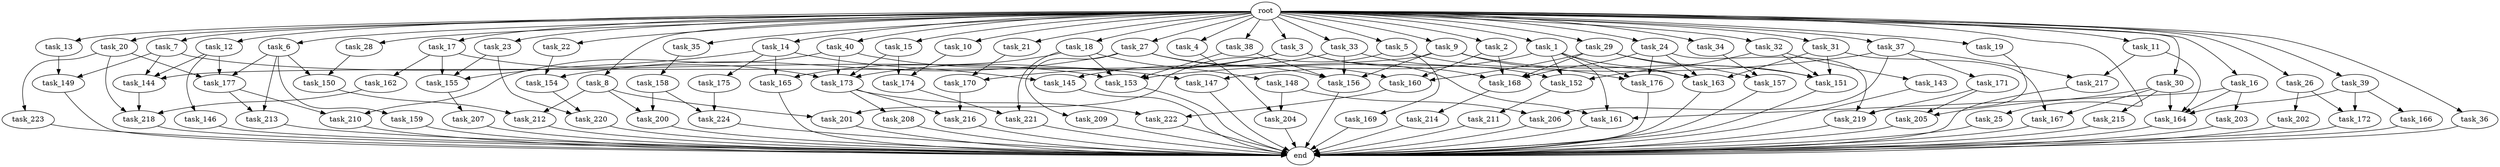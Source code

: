 digraph G {
  task_162 [size="1374389534.720000"];
  task_147 [size="2491081031.680000"];
  task_221 [size="6356551598.080000"];
  task_15 [size="10.240000"];
  task_145 [size="10050223472.639999"];
  task_206 [size="11682311045.120001"];
  task_161 [size="7215545057.280000"];
  task_9 [size="10.240000"];
  task_40 [size="10.240000"];
  task_215 [size="3092376453.120000"];
  task_4 [size="10.240000"];
  task_166 [size="4209067950.080000"];
  task_13 [size="10.240000"];
  task_203 [size="1374389534.720000"];
  task_14 [size="10.240000"];
  task_174 [size="9706626088.960001"];
  task_157 [size="13915694039.040001"];
  task_3 [size="10.240000"];
  task_204 [size="4466765987.840000"];
  task_159 [size="8589934592.000000"];
  task_5 [size="10.240000"];
  task_169 [size="3092376453.120000"];
  task_20 [size="10.240000"];
  task_155 [size="11424613007.360001"];
  task_213 [size="9363028705.280001"];
  task_156 [size="22677427322.880001"];
  task_26 [size="10.240000"];
  task_28 [size="10.240000"];
  task_148 [size="2147483648.000000"];
  task_158 [size="1374389534.720000"];
  task_175 [size="6957847019.520000"];
  task_208 [size="3092376453.120000"];
  task_150 [size="9964324126.719999"];
  task_6 [size="10.240000"];
  task_2 [size="10.240000"];
  task_172 [size="8418135900.160000"];
  task_7 [size="10.240000"];
  task_176 [size="7215545057.280000"];
  task_25 [size="10.240000"];
  task_163 [size="5153960755.200000"];
  task_201 [size="3865470566.400000"];
  task_21 [size="10.240000"];
  task_31 [size="10.240000"];
  task_1 [size="10.240000"];
  task_23 [size="10.240000"];
  task_217 [size="10737418240.000000"];
  task_16 [size="10.240000"];
  task_224 [size="1116691496.960000"];
  task_29 [size="10.240000"];
  task_205 [size="3435973836.800000"];
  task_173 [size="14516989460.480000"];
  task_171 [size="8589934592.000000"];
  task_209 [size="5497558138.880000"];
  task_220 [size="7301444403.200000"];
  task_210 [size="2920577761.280000"];
  task_24 [size="10.240000"];
  task_18 [size="10.240000"];
  task_218 [size="8933531975.680000"];
  task_167 [size="3435973836.800000"];
  task_170 [size="8589934592.000000"];
  task_32 [size="10.240000"];
  task_165 [size="9105330667.520000"];
  task_22 [size="10.240000"];
  task_19 [size="10.240000"];
  task_168 [size="20787641712.639999"];
  task_154 [size="7645041786.880000"];
  task_222 [size="5239860101.120000"];
  task_177 [size="12025908428.800001"];
  task_164 [size="10823317585.920000"];
  task_200 [size="1546188226.560000"];
  task_30 [size="10.240000"];
  task_39 [size="10.240000"];
  task_17 [size="10.240000"];
  task_8 [size="10.240000"];
  task_12 [size="10.240000"];
  task_34 [size="10.240000"];
  root [size="0.000000"];
  task_216 [size="4466765987.840000"];
  task_214 [size="773094113.280000"];
  end [size="0.000000"];
  task_152 [size="7645041786.880000"];
  task_151 [size="17008070492.160000"];
  task_10 [size="10.240000"];
  task_219 [size="3865470566.400000"];
  task_27 [size="10.240000"];
  task_212 [size="4982162063.360000"];
  task_37 [size="10.240000"];
  task_35 [size="10.240000"];
  task_33 [size="10.240000"];
  task_202 [size="4209067950.080000"];
  task_149 [size="10050223472.639999"];
  task_38 [size="10.240000"];
  task_207 [size="4209067950.080000"];
  task_211 [size="8589934592.000000"];
  task_11 [size="10.240000"];
  task_36 [size="10.240000"];
  task_153 [size="26285199851.520000"];
  task_146 [size="343597383.680000"];
  task_223 [size="3092376453.120000"];
  task_144 [size="12799002542.080000"];
  task_143 [size="4209067950.080000"];
  task_160 [size="19413252177.920002"];

  task_162 -> task_218 [size="33554432.000000"];
  task_147 -> end [size="1.000000"];
  task_221 -> end [size="1.000000"];
  task_15 -> task_174 [size="536870912.000000"];
  task_15 -> task_173 [size="536870912.000000"];
  task_145 -> end [size="1.000000"];
  task_206 -> end [size="1.000000"];
  task_161 -> end [size="1.000000"];
  task_9 -> task_151 [size="536870912.000000"];
  task_9 -> task_176 [size="536870912.000000"];
  task_9 -> task_144 [size="536870912.000000"];
  task_9 -> task_156 [size="536870912.000000"];
  task_40 -> task_147 [size="209715200.000000"];
  task_40 -> task_173 [size="209715200.000000"];
  task_40 -> task_210 [size="209715200.000000"];
  task_215 -> end [size="1.000000"];
  task_4 -> task_204 [size="134217728.000000"];
  task_166 -> end [size="1.000000"];
  task_13 -> task_149 [size="301989888.000000"];
  task_203 -> end [size="1.000000"];
  task_14 -> task_155 [size="679477248.000000"];
  task_14 -> task_145 [size="679477248.000000"];
  task_14 -> task_165 [size="679477248.000000"];
  task_14 -> task_175 [size="679477248.000000"];
  task_174 -> task_221 [size="411041792.000000"];
  task_157 -> end [size="1.000000"];
  task_3 -> task_168 [size="536870912.000000"];
  task_3 -> task_161 [size="536870912.000000"];
  task_3 -> task_170 [size="536870912.000000"];
  task_3 -> task_173 [size="536870912.000000"];
  task_204 -> end [size="1.000000"];
  task_159 -> end [size="1.000000"];
  task_5 -> task_201 [size="301989888.000000"];
  task_5 -> task_169 [size="301989888.000000"];
  task_5 -> task_163 [size="301989888.000000"];
  task_169 -> end [size="1.000000"];
  task_20 -> task_223 [size="301989888.000000"];
  task_20 -> task_177 [size="301989888.000000"];
  task_20 -> task_218 [size="301989888.000000"];
  task_155 -> task_207 [size="411041792.000000"];
  task_213 -> end [size="1.000000"];
  task_156 -> end [size="1.000000"];
  task_26 -> task_202 [size="411041792.000000"];
  task_26 -> task_172 [size="411041792.000000"];
  task_28 -> task_150 [size="134217728.000000"];
  task_148 -> task_204 [size="301989888.000000"];
  task_148 -> task_206 [size="301989888.000000"];
  task_158 -> task_224 [size="75497472.000000"];
  task_158 -> task_200 [size="75497472.000000"];
  task_175 -> task_224 [size="33554432.000000"];
  task_208 -> end [size="1.000000"];
  task_150 -> task_212 [size="411041792.000000"];
  task_6 -> task_159 [size="838860800.000000"];
  task_6 -> task_177 [size="838860800.000000"];
  task_6 -> task_150 [size="838860800.000000"];
  task_6 -> task_213 [size="838860800.000000"];
  task_2 -> task_168 [size="679477248.000000"];
  task_2 -> task_160 [size="679477248.000000"];
  task_172 -> end [size="1.000000"];
  task_7 -> task_144 [size="679477248.000000"];
  task_7 -> task_149 [size="679477248.000000"];
  task_7 -> task_153 [size="679477248.000000"];
  task_176 -> end [size="1.000000"];
  task_25 -> end [size="1.000000"];
  task_163 -> end [size="1.000000"];
  task_201 -> end [size="1.000000"];
  task_21 -> task_170 [size="301989888.000000"];
  task_31 -> task_151 [size="33554432.000000"];
  task_31 -> task_167 [size="33554432.000000"];
  task_31 -> task_163 [size="33554432.000000"];
  task_1 -> task_176 [size="33554432.000000"];
  task_1 -> task_147 [size="33554432.000000"];
  task_1 -> task_152 [size="33554432.000000"];
  task_1 -> task_161 [size="33554432.000000"];
  task_1 -> task_163 [size="33554432.000000"];
  task_23 -> task_155 [size="301989888.000000"];
  task_23 -> task_220 [size="301989888.000000"];
  task_217 -> end [size="1.000000"];
  task_16 -> task_203 [size="134217728.000000"];
  task_16 -> task_161 [size="134217728.000000"];
  task_16 -> task_164 [size="134217728.000000"];
  task_224 -> end [size="1.000000"];
  task_29 -> task_151 [size="679477248.000000"];
  task_29 -> task_157 [size="679477248.000000"];
  task_29 -> task_168 [size="679477248.000000"];
  task_29 -> task_160 [size="679477248.000000"];
  task_205 -> end [size="1.000000"];
  task_173 -> task_222 [size="301989888.000000"];
  task_173 -> task_208 [size="301989888.000000"];
  task_173 -> task_216 [size="301989888.000000"];
  task_171 -> task_219 [size="33554432.000000"];
  task_171 -> task_205 [size="33554432.000000"];
  task_209 -> end [size="1.000000"];
  task_220 -> end [size="1.000000"];
  task_210 -> end [size="1.000000"];
  task_24 -> task_168 [size="134217728.000000"];
  task_24 -> task_176 [size="134217728.000000"];
  task_24 -> task_219 [size="134217728.000000"];
  task_24 -> task_163 [size="134217728.000000"];
  task_18 -> task_221 [size="209715200.000000"];
  task_18 -> task_165 [size="209715200.000000"];
  task_18 -> task_148 [size="209715200.000000"];
  task_18 -> task_153 [size="209715200.000000"];
  task_218 -> end [size="1.000000"];
  task_167 -> end [size="1.000000"];
  task_170 -> task_216 [size="134217728.000000"];
  task_32 -> task_151 [size="411041792.000000"];
  task_32 -> task_143 [size="411041792.000000"];
  task_32 -> task_152 [size="411041792.000000"];
  task_165 -> end [size="1.000000"];
  task_22 -> task_154 [size="209715200.000000"];
  task_19 -> task_219 [size="209715200.000000"];
  task_168 -> task_214 [size="75497472.000000"];
  task_154 -> task_220 [size="411041792.000000"];
  task_222 -> end [size="1.000000"];
  task_177 -> task_210 [size="75497472.000000"];
  task_177 -> task_213 [size="75497472.000000"];
  task_164 -> end [size="1.000000"];
  task_200 -> end [size="1.000000"];
  task_30 -> task_167 [size="301989888.000000"];
  task_30 -> task_215 [size="301989888.000000"];
  task_30 -> task_164 [size="301989888.000000"];
  task_30 -> task_205 [size="301989888.000000"];
  task_39 -> task_164 [size="411041792.000000"];
  task_39 -> task_166 [size="411041792.000000"];
  task_39 -> task_172 [size="411041792.000000"];
  task_17 -> task_155 [size="134217728.000000"];
  task_17 -> task_162 [size="134217728.000000"];
  task_17 -> task_173 [size="134217728.000000"];
  task_8 -> task_201 [size="75497472.000000"];
  task_8 -> task_200 [size="75497472.000000"];
  task_8 -> task_212 [size="75497472.000000"];
  task_12 -> task_144 [size="33554432.000000"];
  task_12 -> task_177 [size="33554432.000000"];
  task_12 -> task_146 [size="33554432.000000"];
  task_34 -> task_157 [size="679477248.000000"];
  root -> task_39 [size="1.000000"];
  root -> task_26 [size="1.000000"];
  root -> task_8 [size="1.000000"];
  root -> task_34 [size="1.000000"];
  root -> task_28 [size="1.000000"];
  root -> task_15 [size="1.000000"];
  root -> task_2 [size="1.000000"];
  root -> task_17 [size="1.000000"];
  root -> task_9 [size="1.000000"];
  root -> task_6 [size="1.000000"];
  root -> task_40 [size="1.000000"];
  root -> task_10 [size="1.000000"];
  root -> task_27 [size="1.000000"];
  root -> task_7 [size="1.000000"];
  root -> task_4 [size="1.000000"];
  root -> task_24 [size="1.000000"];
  root -> task_25 [size="1.000000"];
  root -> task_18 [size="1.000000"];
  root -> task_20 [size="1.000000"];
  root -> task_35 [size="1.000000"];
  root -> task_13 [size="1.000000"];
  root -> task_31 [size="1.000000"];
  root -> task_14 [size="1.000000"];
  root -> task_1 [size="1.000000"];
  root -> task_23 [size="1.000000"];
  root -> task_11 [size="1.000000"];
  root -> task_3 [size="1.000000"];
  root -> task_37 [size="1.000000"];
  root -> task_29 [size="1.000000"];
  root -> task_32 [size="1.000000"];
  root -> task_5 [size="1.000000"];
  root -> task_12 [size="1.000000"];
  root -> task_38 [size="1.000000"];
  root -> task_22 [size="1.000000"];
  root -> task_19 [size="1.000000"];
  root -> task_33 [size="1.000000"];
  root -> task_36 [size="1.000000"];
  root -> task_21 [size="1.000000"];
  root -> task_16 [size="1.000000"];
  root -> task_30 [size="1.000000"];
  task_216 -> end [size="1.000000"];
  task_214 -> end [size="1.000000"];
  task_152 -> task_211 [size="838860800.000000"];
  task_151 -> end [size="1.000000"];
  task_10 -> task_174 [size="411041792.000000"];
  task_219 -> end [size="1.000000"];
  task_27 -> task_209 [size="536870912.000000"];
  task_27 -> task_154 [size="536870912.000000"];
  task_27 -> task_156 [size="536870912.000000"];
  task_27 -> task_160 [size="536870912.000000"];
  task_212 -> end [size="1.000000"];
  task_37 -> task_217 [size="838860800.000000"];
  task_37 -> task_171 [size="838860800.000000"];
  task_37 -> task_153 [size="838860800.000000"];
  task_37 -> task_206 [size="838860800.000000"];
  task_35 -> task_158 [size="134217728.000000"];
  task_33 -> task_145 [size="301989888.000000"];
  task_33 -> task_156 [size="301989888.000000"];
  task_33 -> task_152 [size="301989888.000000"];
  task_202 -> end [size="1.000000"];
  task_149 -> end [size="1.000000"];
  task_38 -> task_153 [size="838860800.000000"];
  task_38 -> task_156 [size="838860800.000000"];
  task_207 -> end [size="1.000000"];
  task_211 -> end [size="1.000000"];
  task_11 -> task_217 [size="209715200.000000"];
  task_11 -> task_164 [size="209715200.000000"];
  task_36 -> end [size="1.000000"];
  task_153 -> end [size="1.000000"];
  task_146 -> end [size="1.000000"];
  task_223 -> end [size="1.000000"];
  task_144 -> task_218 [size="536870912.000000"];
  task_143 -> end [size="1.000000"];
  task_160 -> task_222 [size="209715200.000000"];
}
